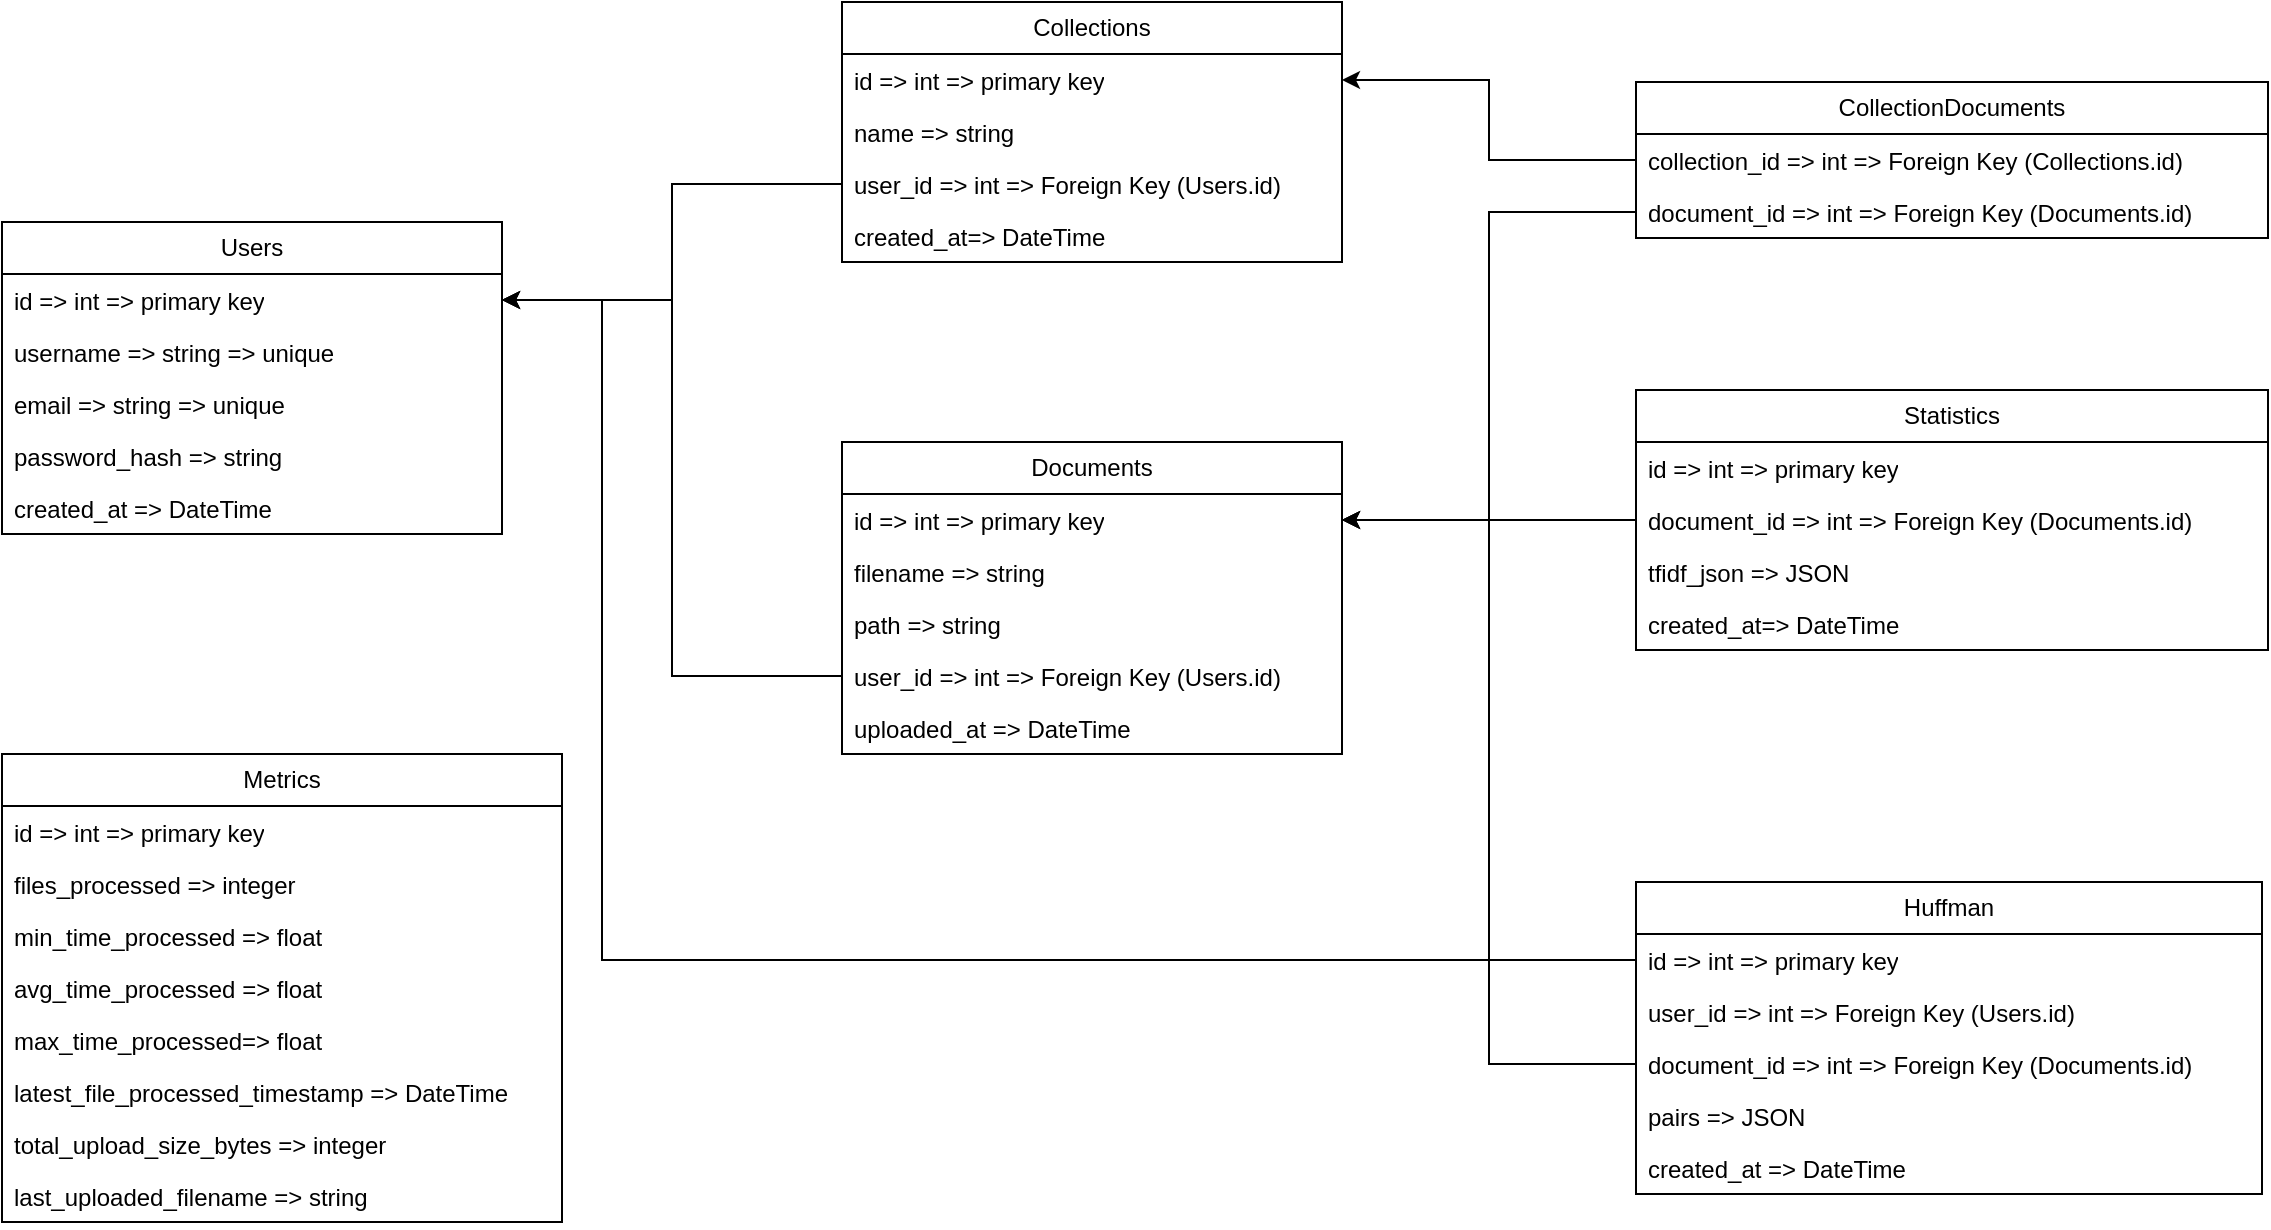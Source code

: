 <mxfile version="27.1.4">
  <diagram name="Страница — 1" id="X1ZMKI0bTk4ALkLNaKHw">
    <mxGraphModel dx="1737" dy="892" grid="1" gridSize="10" guides="1" tooltips="1" connect="1" arrows="1" fold="1" page="1" pageScale="1" pageWidth="827" pageHeight="1169" math="0" shadow="0">
      <root>
        <mxCell id="0" />
        <mxCell id="1" parent="0" />
        <mxCell id="qhyRT0zHsKmOW7DM3Hm1-1" value="Users" style="swimlane;fontStyle=0;childLayout=stackLayout;horizontal=1;startSize=26;fillColor=none;horizontalStack=0;resizeParent=1;resizeParentMax=0;resizeLast=0;collapsible=1;marginBottom=0;whiteSpace=wrap;html=1;" parent="1" vertex="1">
          <mxGeometry x="10" y="160" width="250" height="156" as="geometry" />
        </mxCell>
        <mxCell id="qhyRT0zHsKmOW7DM3Hm1-2" value="id =&amp;gt; int =&amp;gt; primary key" style="text;strokeColor=none;fillColor=none;align=left;verticalAlign=top;spacingLeft=4;spacingRight=4;overflow=hidden;rotatable=0;points=[[0,0.5],[1,0.5]];portConstraint=eastwest;whiteSpace=wrap;html=1;" parent="qhyRT0zHsKmOW7DM3Hm1-1" vertex="1">
          <mxGeometry y="26" width="250" height="26" as="geometry" />
        </mxCell>
        <mxCell id="qhyRT0zHsKmOW7DM3Hm1-3" value="username =&amp;gt; string =&amp;gt; unique" style="text;strokeColor=none;fillColor=none;align=left;verticalAlign=top;spacingLeft=4;spacingRight=4;overflow=hidden;rotatable=0;points=[[0,0.5],[1,0.5]];portConstraint=eastwest;whiteSpace=wrap;html=1;" parent="qhyRT0zHsKmOW7DM3Hm1-1" vertex="1">
          <mxGeometry y="52" width="250" height="26" as="geometry" />
        </mxCell>
        <mxCell id="qhyRT0zHsKmOW7DM3Hm1-4" value="email =&amp;gt; string =&amp;gt; unique" style="text;strokeColor=none;fillColor=none;align=left;verticalAlign=top;spacingLeft=4;spacingRight=4;overflow=hidden;rotatable=0;points=[[0,0.5],[1,0.5]];portConstraint=eastwest;whiteSpace=wrap;html=1;" parent="qhyRT0zHsKmOW7DM3Hm1-1" vertex="1">
          <mxGeometry y="78" width="250" height="26" as="geometry" />
        </mxCell>
        <mxCell id="qhyRT0zHsKmOW7DM3Hm1-5" value="password_hash =&amp;gt; string" style="text;strokeColor=none;fillColor=none;align=left;verticalAlign=top;spacingLeft=4;spacingRight=4;overflow=hidden;rotatable=0;points=[[0,0.5],[1,0.5]];portConstraint=eastwest;whiteSpace=wrap;html=1;" parent="qhyRT0zHsKmOW7DM3Hm1-1" vertex="1">
          <mxGeometry y="104" width="250" height="26" as="geometry" />
        </mxCell>
        <mxCell id="qhyRT0zHsKmOW7DM3Hm1-6" value="created_at =&amp;gt; DateTime" style="text;strokeColor=none;fillColor=none;align=left;verticalAlign=top;spacingLeft=4;spacingRight=4;overflow=hidden;rotatable=0;points=[[0,0.5],[1,0.5]];portConstraint=eastwest;whiteSpace=wrap;html=1;" parent="qhyRT0zHsKmOW7DM3Hm1-1" vertex="1">
          <mxGeometry y="130" width="250" height="26" as="geometry" />
        </mxCell>
        <mxCell id="qhyRT0zHsKmOW7DM3Hm1-7" value="Documents" style="swimlane;fontStyle=0;childLayout=stackLayout;horizontal=1;startSize=26;fillColor=none;horizontalStack=0;resizeParent=1;resizeParentMax=0;resizeLast=0;collapsible=1;marginBottom=0;whiteSpace=wrap;html=1;" parent="1" vertex="1">
          <mxGeometry x="430" y="270" width="250" height="156" as="geometry" />
        </mxCell>
        <mxCell id="qhyRT0zHsKmOW7DM3Hm1-8" value="id =&amp;gt; int =&amp;gt; primary key" style="text;strokeColor=none;fillColor=none;align=left;verticalAlign=top;spacingLeft=4;spacingRight=4;overflow=hidden;rotatable=0;points=[[0,0.5],[1,0.5]];portConstraint=eastwest;whiteSpace=wrap;html=1;" parent="qhyRT0zHsKmOW7DM3Hm1-7" vertex="1">
          <mxGeometry y="26" width="250" height="26" as="geometry" />
        </mxCell>
        <mxCell id="qhyRT0zHsKmOW7DM3Hm1-9" value="filename =&amp;gt; string" style="text;strokeColor=none;fillColor=none;align=left;verticalAlign=top;spacingLeft=4;spacingRight=4;overflow=hidden;rotatable=0;points=[[0,0.5],[1,0.5]];portConstraint=eastwest;whiteSpace=wrap;html=1;" parent="qhyRT0zHsKmOW7DM3Hm1-7" vertex="1">
          <mxGeometry y="52" width="250" height="26" as="geometry" />
        </mxCell>
        <mxCell id="qhyRT0zHsKmOW7DM3Hm1-10" value="path =&amp;gt; string" style="text;strokeColor=none;fillColor=none;align=left;verticalAlign=top;spacingLeft=4;spacingRight=4;overflow=hidden;rotatable=0;points=[[0,0.5],[1,0.5]];portConstraint=eastwest;whiteSpace=wrap;html=1;" parent="qhyRT0zHsKmOW7DM3Hm1-7" vertex="1">
          <mxGeometry y="78" width="250" height="26" as="geometry" />
        </mxCell>
        <mxCell id="qhyRT0zHsKmOW7DM3Hm1-11" value="user_id =&amp;gt; int =&amp;gt; Foreign Key (Users.id)" style="text;strokeColor=none;fillColor=none;align=left;verticalAlign=top;spacingLeft=4;spacingRight=4;overflow=hidden;rotatable=0;points=[[0,0.5],[1,0.5]];portConstraint=eastwest;whiteSpace=wrap;html=1;" parent="qhyRT0zHsKmOW7DM3Hm1-7" vertex="1">
          <mxGeometry y="104" width="250" height="26" as="geometry" />
        </mxCell>
        <mxCell id="qhyRT0zHsKmOW7DM3Hm1-12" value="uploaded_at =&amp;gt; DateTime" style="text;strokeColor=none;fillColor=none;align=left;verticalAlign=top;spacingLeft=4;spacingRight=4;overflow=hidden;rotatable=0;points=[[0,0.5],[1,0.5]];portConstraint=eastwest;whiteSpace=wrap;html=1;" parent="qhyRT0zHsKmOW7DM3Hm1-7" vertex="1">
          <mxGeometry y="130" width="250" height="26" as="geometry" />
        </mxCell>
        <mxCell id="qhyRT0zHsKmOW7DM3Hm1-13" value="Collections" style="swimlane;fontStyle=0;childLayout=stackLayout;horizontal=1;startSize=26;fillColor=none;horizontalStack=0;resizeParent=1;resizeParentMax=0;resizeLast=0;collapsible=1;marginBottom=0;whiteSpace=wrap;html=1;" parent="1" vertex="1">
          <mxGeometry x="430" y="50" width="250" height="130" as="geometry" />
        </mxCell>
        <mxCell id="qhyRT0zHsKmOW7DM3Hm1-14" value="id =&amp;gt; int =&amp;gt; primary key" style="text;strokeColor=none;fillColor=none;align=left;verticalAlign=top;spacingLeft=4;spacingRight=4;overflow=hidden;rotatable=0;points=[[0,0.5],[1,0.5]];portConstraint=eastwest;whiteSpace=wrap;html=1;" parent="qhyRT0zHsKmOW7DM3Hm1-13" vertex="1">
          <mxGeometry y="26" width="250" height="26" as="geometry" />
        </mxCell>
        <mxCell id="qhyRT0zHsKmOW7DM3Hm1-15" value="name =&amp;gt; string" style="text;strokeColor=none;fillColor=none;align=left;verticalAlign=top;spacingLeft=4;spacingRight=4;overflow=hidden;rotatable=0;points=[[0,0.5],[1,0.5]];portConstraint=eastwest;whiteSpace=wrap;html=1;" parent="qhyRT0zHsKmOW7DM3Hm1-13" vertex="1">
          <mxGeometry y="52" width="250" height="26" as="geometry" />
        </mxCell>
        <mxCell id="qhyRT0zHsKmOW7DM3Hm1-17" value="user_id =&amp;gt; int =&amp;gt; Foreign Key (Users.id)" style="text;strokeColor=none;fillColor=none;align=left;verticalAlign=top;spacingLeft=4;spacingRight=4;overflow=hidden;rotatable=0;points=[[0,0.5],[1,0.5]];portConstraint=eastwest;whiteSpace=wrap;html=1;" parent="qhyRT0zHsKmOW7DM3Hm1-13" vertex="1">
          <mxGeometry y="78" width="250" height="26" as="geometry" />
        </mxCell>
        <mxCell id="qhyRT0zHsKmOW7DM3Hm1-18" value="created_at=&amp;gt; DateTime" style="text;strokeColor=none;fillColor=none;align=left;verticalAlign=top;spacingLeft=4;spacingRight=4;overflow=hidden;rotatable=0;points=[[0,0.5],[1,0.5]];portConstraint=eastwest;whiteSpace=wrap;html=1;" parent="qhyRT0zHsKmOW7DM3Hm1-13" vertex="1">
          <mxGeometry y="104" width="250" height="26" as="geometry" />
        </mxCell>
        <mxCell id="qhyRT0zHsKmOW7DM3Hm1-19" value="Statistics" style="swimlane;fontStyle=0;childLayout=stackLayout;horizontal=1;startSize=26;fillColor=none;horizontalStack=0;resizeParent=1;resizeParentMax=0;resizeLast=0;collapsible=1;marginBottom=0;whiteSpace=wrap;html=1;" parent="1" vertex="1">
          <mxGeometry x="827" y="244" width="316" height="130" as="geometry" />
        </mxCell>
        <mxCell id="qhyRT0zHsKmOW7DM3Hm1-20" value="id =&amp;gt; int =&amp;gt; primary key" style="text;strokeColor=none;fillColor=none;align=left;verticalAlign=top;spacingLeft=4;spacingRight=4;overflow=hidden;rotatable=0;points=[[0,0.5],[1,0.5]];portConstraint=eastwest;whiteSpace=wrap;html=1;" parent="qhyRT0zHsKmOW7DM3Hm1-19" vertex="1">
          <mxGeometry y="26" width="316" height="26" as="geometry" />
        </mxCell>
        <mxCell id="qhyRT0zHsKmOW7DM3Hm1-21" value="document_id =&amp;gt; int =&amp;gt; Foreign Key (Documents.id)" style="text;strokeColor=none;fillColor=none;align=left;verticalAlign=top;spacingLeft=4;spacingRight=4;overflow=hidden;rotatable=0;points=[[0,0.5],[1,0.5]];portConstraint=eastwest;whiteSpace=wrap;html=1;" parent="qhyRT0zHsKmOW7DM3Hm1-19" vertex="1">
          <mxGeometry y="52" width="316" height="26" as="geometry" />
        </mxCell>
        <mxCell id="qhyRT0zHsKmOW7DM3Hm1-22" value="tfidf_json =&amp;gt; JSON" style="text;strokeColor=none;fillColor=none;align=left;verticalAlign=top;spacingLeft=4;spacingRight=4;overflow=hidden;rotatable=0;points=[[0,0.5],[1,0.5]];portConstraint=eastwest;whiteSpace=wrap;html=1;" parent="qhyRT0zHsKmOW7DM3Hm1-19" vertex="1">
          <mxGeometry y="78" width="316" height="26" as="geometry" />
        </mxCell>
        <mxCell id="qhyRT0zHsKmOW7DM3Hm1-23" value="created_at=&amp;gt; DateTime" style="text;strokeColor=none;fillColor=none;align=left;verticalAlign=top;spacingLeft=4;spacingRight=4;overflow=hidden;rotatable=0;points=[[0,0.5],[1,0.5]];portConstraint=eastwest;whiteSpace=wrap;html=1;" parent="qhyRT0zHsKmOW7DM3Hm1-19" vertex="1">
          <mxGeometry y="104" width="316" height="26" as="geometry" />
        </mxCell>
        <mxCell id="qhyRT0zHsKmOW7DM3Hm1-33" style="edgeStyle=orthogonalEdgeStyle;rounded=0;orthogonalLoop=1;jettySize=auto;html=1;entryX=1;entryY=0.5;entryDx=0;entryDy=0;" parent="1" source="qhyRT0zHsKmOW7DM3Hm1-24" target="qhyRT0zHsKmOW7DM3Hm1-14" edge="1">
          <mxGeometry relative="1" as="geometry" />
        </mxCell>
        <mxCell id="qhyRT0zHsKmOW7DM3Hm1-24" value="CollectionDocuments" style="swimlane;fontStyle=0;childLayout=stackLayout;horizontal=1;startSize=26;fillColor=none;horizontalStack=0;resizeParent=1;resizeParentMax=0;resizeLast=0;collapsible=1;marginBottom=0;whiteSpace=wrap;html=1;" parent="1" vertex="1">
          <mxGeometry x="827" y="90" width="316" height="78" as="geometry" />
        </mxCell>
        <mxCell id="qhyRT0zHsKmOW7DM3Hm1-25" value="collection_id =&amp;gt; int =&amp;gt; Foreign Key (Collections.id)" style="text;strokeColor=none;fillColor=none;align=left;verticalAlign=top;spacingLeft=4;spacingRight=4;overflow=hidden;rotatable=0;points=[[0,0.5],[1,0.5]];portConstraint=eastwest;whiteSpace=wrap;html=1;" parent="qhyRT0zHsKmOW7DM3Hm1-24" vertex="1">
          <mxGeometry y="26" width="316" height="26" as="geometry" />
        </mxCell>
        <mxCell id="qhyRT0zHsKmOW7DM3Hm1-26" value="document_id =&amp;gt; int =&amp;gt; Foreign Key (Documents.id)" style="text;strokeColor=none;fillColor=none;align=left;verticalAlign=top;spacingLeft=4;spacingRight=4;overflow=hidden;rotatable=0;points=[[0,0.5],[1,0.5]];portConstraint=eastwest;whiteSpace=wrap;html=1;" parent="qhyRT0zHsKmOW7DM3Hm1-24" vertex="1">
          <mxGeometry y="52" width="316" height="26" as="geometry" />
        </mxCell>
        <mxCell id="qhyRT0zHsKmOW7DM3Hm1-29" style="edgeStyle=orthogonalEdgeStyle;rounded=0;orthogonalLoop=1;jettySize=auto;html=1;entryX=1;entryY=0.5;entryDx=0;entryDy=0;" parent="1" source="qhyRT0zHsKmOW7DM3Hm1-17" target="qhyRT0zHsKmOW7DM3Hm1-2" edge="1">
          <mxGeometry relative="1" as="geometry" />
        </mxCell>
        <mxCell id="qhyRT0zHsKmOW7DM3Hm1-30" style="edgeStyle=orthogonalEdgeStyle;rounded=0;orthogonalLoop=1;jettySize=auto;html=1;entryX=1;entryY=0.5;entryDx=0;entryDy=0;" parent="1" source="qhyRT0zHsKmOW7DM3Hm1-11" target="qhyRT0zHsKmOW7DM3Hm1-2" edge="1">
          <mxGeometry relative="1" as="geometry" />
        </mxCell>
        <mxCell id="qhyRT0zHsKmOW7DM3Hm1-31" style="edgeStyle=orthogonalEdgeStyle;rounded=0;orthogonalLoop=1;jettySize=auto;html=1;entryX=1;entryY=0.5;entryDx=0;entryDy=0;" parent="1" source="qhyRT0zHsKmOW7DM3Hm1-21" target="qhyRT0zHsKmOW7DM3Hm1-8" edge="1">
          <mxGeometry relative="1" as="geometry" />
        </mxCell>
        <mxCell id="qhyRT0zHsKmOW7DM3Hm1-32" style="edgeStyle=orthogonalEdgeStyle;rounded=0;orthogonalLoop=1;jettySize=auto;html=1;entryX=1;entryY=0.5;entryDx=0;entryDy=0;" parent="1" source="qhyRT0zHsKmOW7DM3Hm1-26" target="qhyRT0zHsKmOW7DM3Hm1-8" edge="1">
          <mxGeometry relative="1" as="geometry" />
        </mxCell>
        <mxCell id="7qoX_k7wS6NC9g1vO6ov-1" value="Metrics" style="swimlane;fontStyle=0;childLayout=stackLayout;horizontal=1;startSize=26;fillColor=none;horizontalStack=0;resizeParent=1;resizeParentMax=0;resizeLast=0;collapsible=1;marginBottom=0;whiteSpace=wrap;html=1;" parent="1" vertex="1">
          <mxGeometry x="10" y="426" width="280" height="234" as="geometry" />
        </mxCell>
        <mxCell id="7qoX_k7wS6NC9g1vO6ov-2" value="id =&amp;gt; int =&amp;gt; primary key" style="text;strokeColor=none;fillColor=none;align=left;verticalAlign=top;spacingLeft=4;spacingRight=4;overflow=hidden;rotatable=0;points=[[0,0.5],[1,0.5]];portConstraint=eastwest;whiteSpace=wrap;html=1;" parent="7qoX_k7wS6NC9g1vO6ov-1" vertex="1">
          <mxGeometry y="26" width="280" height="26" as="geometry" />
        </mxCell>
        <mxCell id="7qoX_k7wS6NC9g1vO6ov-3" value="files_processed =&amp;gt; integer" style="text;strokeColor=none;fillColor=none;align=left;verticalAlign=top;spacingLeft=4;spacingRight=4;overflow=hidden;rotatable=0;points=[[0,0.5],[1,0.5]];portConstraint=eastwest;whiteSpace=wrap;html=1;" parent="7qoX_k7wS6NC9g1vO6ov-1" vertex="1">
          <mxGeometry y="52" width="280" height="26" as="geometry" />
        </mxCell>
        <mxCell id="7qoX_k7wS6NC9g1vO6ov-7" value="min_time_processed =&amp;gt; float" style="text;strokeColor=none;fillColor=none;align=left;verticalAlign=top;spacingLeft=4;spacingRight=4;overflow=hidden;rotatable=0;points=[[0,0.5],[1,0.5]];portConstraint=eastwest;whiteSpace=wrap;html=1;" parent="7qoX_k7wS6NC9g1vO6ov-1" vertex="1">
          <mxGeometry y="78" width="280" height="26" as="geometry" />
        </mxCell>
        <mxCell id="7qoX_k7wS6NC9g1vO6ov-8" value="avg_time_processed =&amp;gt; float" style="text;strokeColor=none;fillColor=none;align=left;verticalAlign=top;spacingLeft=4;spacingRight=4;overflow=hidden;rotatable=0;points=[[0,0.5],[1,0.5]];portConstraint=eastwest;whiteSpace=wrap;html=1;" parent="7qoX_k7wS6NC9g1vO6ov-1" vertex="1">
          <mxGeometry y="104" width="280" height="26" as="geometry" />
        </mxCell>
        <mxCell id="7qoX_k7wS6NC9g1vO6ov-9" value="max_time_processed=&amp;gt; float" style="text;strokeColor=none;fillColor=none;align=left;verticalAlign=top;spacingLeft=4;spacingRight=4;overflow=hidden;rotatable=0;points=[[0,0.5],[1,0.5]];portConstraint=eastwest;whiteSpace=wrap;html=1;" parent="7qoX_k7wS6NC9g1vO6ov-1" vertex="1">
          <mxGeometry y="130" width="280" height="26" as="geometry" />
        </mxCell>
        <mxCell id="7qoX_k7wS6NC9g1vO6ov-10" value="latest_file_processed_timestamp&amp;nbsp;=&amp;gt; DateTime" style="text;strokeColor=none;fillColor=none;align=left;verticalAlign=top;spacingLeft=4;spacingRight=4;overflow=hidden;rotatable=0;points=[[0,0.5],[1,0.5]];portConstraint=eastwest;whiteSpace=wrap;html=1;" parent="7qoX_k7wS6NC9g1vO6ov-1" vertex="1">
          <mxGeometry y="156" width="280" height="26" as="geometry" />
        </mxCell>
        <mxCell id="7qoX_k7wS6NC9g1vO6ov-11" value="total_upload_size_bytes =&amp;gt; integer" style="text;strokeColor=none;fillColor=none;align=left;verticalAlign=top;spacingLeft=4;spacingRight=4;overflow=hidden;rotatable=0;points=[[0,0.5],[1,0.5]];portConstraint=eastwest;whiteSpace=wrap;html=1;" parent="7qoX_k7wS6NC9g1vO6ov-1" vertex="1">
          <mxGeometry y="182" width="280" height="26" as="geometry" />
        </mxCell>
        <mxCell id="7qoX_k7wS6NC9g1vO6ov-12" value="last_uploaded_filename =&amp;gt; string" style="text;strokeColor=none;fillColor=none;align=left;verticalAlign=top;spacingLeft=4;spacingRight=4;overflow=hidden;rotatable=0;points=[[0,0.5],[1,0.5]];portConstraint=eastwest;whiteSpace=wrap;html=1;" parent="7qoX_k7wS6NC9g1vO6ov-1" vertex="1">
          <mxGeometry y="208" width="280" height="26" as="geometry" />
        </mxCell>
        <mxCell id="qRXrvY9ZNtSi51jp8LRS-2" value="Huffman" style="swimlane;fontStyle=0;childLayout=stackLayout;horizontal=1;startSize=26;fillColor=none;horizontalStack=0;resizeParent=1;resizeParentMax=0;resizeLast=0;collapsible=1;marginBottom=0;whiteSpace=wrap;html=1;" vertex="1" parent="1">
          <mxGeometry x="827" y="490" width="313" height="156" as="geometry" />
        </mxCell>
        <mxCell id="qRXrvY9ZNtSi51jp8LRS-3" value="id =&amp;gt; int =&amp;gt; primary key" style="text;strokeColor=none;fillColor=none;align=left;verticalAlign=top;spacingLeft=4;spacingRight=4;overflow=hidden;rotatable=0;points=[[0,0.5],[1,0.5]];portConstraint=eastwest;whiteSpace=wrap;html=1;" vertex="1" parent="qRXrvY9ZNtSi51jp8LRS-2">
          <mxGeometry y="26" width="313" height="26" as="geometry" />
        </mxCell>
        <mxCell id="qRXrvY9ZNtSi51jp8LRS-4" value="user_id =&amp;gt; int =&amp;gt; Foreign Key (Users.id)" style="text;strokeColor=none;fillColor=none;align=left;verticalAlign=top;spacingLeft=4;spacingRight=4;overflow=hidden;rotatable=0;points=[[0,0.5],[1,0.5]];portConstraint=eastwest;whiteSpace=wrap;html=1;" vertex="1" parent="qRXrvY9ZNtSi51jp8LRS-2">
          <mxGeometry y="52" width="313" height="26" as="geometry" />
        </mxCell>
        <mxCell id="qRXrvY9ZNtSi51jp8LRS-5" value="document_id =&amp;gt; int =&amp;gt; Foreign Key (Documents.id)" style="text;strokeColor=none;fillColor=none;align=left;verticalAlign=top;spacingLeft=4;spacingRight=4;overflow=hidden;rotatable=0;points=[[0,0.5],[1,0.5]];portConstraint=eastwest;whiteSpace=wrap;html=1;" vertex="1" parent="qRXrvY9ZNtSi51jp8LRS-2">
          <mxGeometry y="78" width="313" height="26" as="geometry" />
        </mxCell>
        <mxCell id="qRXrvY9ZNtSi51jp8LRS-6" value="pairs =&amp;gt; JSON" style="text;strokeColor=none;fillColor=none;align=left;verticalAlign=top;spacingLeft=4;spacingRight=4;overflow=hidden;rotatable=0;points=[[0,0.5],[1,0.5]];portConstraint=eastwest;whiteSpace=wrap;html=1;" vertex="1" parent="qRXrvY9ZNtSi51jp8LRS-2">
          <mxGeometry y="104" width="313" height="26" as="geometry" />
        </mxCell>
        <mxCell id="qRXrvY9ZNtSi51jp8LRS-7" value="created_at =&amp;gt; DateTime" style="text;strokeColor=none;fillColor=none;align=left;verticalAlign=top;spacingLeft=4;spacingRight=4;overflow=hidden;rotatable=0;points=[[0,0.5],[1,0.5]];portConstraint=eastwest;whiteSpace=wrap;html=1;" vertex="1" parent="qRXrvY9ZNtSi51jp8LRS-2">
          <mxGeometry y="130" width="313" height="26" as="geometry" />
        </mxCell>
        <mxCell id="qRXrvY9ZNtSi51jp8LRS-9" style="edgeStyle=orthogonalEdgeStyle;rounded=0;orthogonalLoop=1;jettySize=auto;html=1;entryX=1;entryY=0.5;entryDx=0;entryDy=0;" edge="1" parent="1" source="qRXrvY9ZNtSi51jp8LRS-5" target="qhyRT0zHsKmOW7DM3Hm1-8">
          <mxGeometry relative="1" as="geometry" />
        </mxCell>
        <mxCell id="qRXrvY9ZNtSi51jp8LRS-10" style="edgeStyle=orthogonalEdgeStyle;rounded=0;orthogonalLoop=1;jettySize=auto;html=1;entryX=1;entryY=0.5;entryDx=0;entryDy=0;" edge="1" parent="1" source="qRXrvY9ZNtSi51jp8LRS-3" target="qhyRT0zHsKmOW7DM3Hm1-2">
          <mxGeometry relative="1" as="geometry">
            <Array as="points">
              <mxPoint x="310" y="529" />
              <mxPoint x="310" y="199" />
            </Array>
          </mxGeometry>
        </mxCell>
      </root>
    </mxGraphModel>
  </diagram>
</mxfile>
